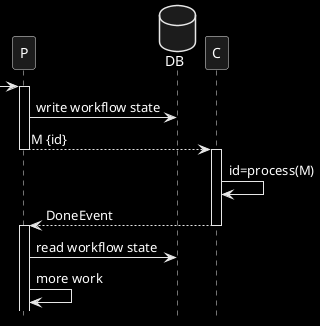 @startuml
hide footbox
skinparam monochrome reverse
database DB order 9
participant C order 10

->P
activate P
P->DB: write workflow state
P-->C: M {id}
deactivate P
activate C
C->C: id=process(M)
C-->P: DoneEvent
deactivate C
activate P
P->DB: read workflow state
P->P: more work
@enduml

